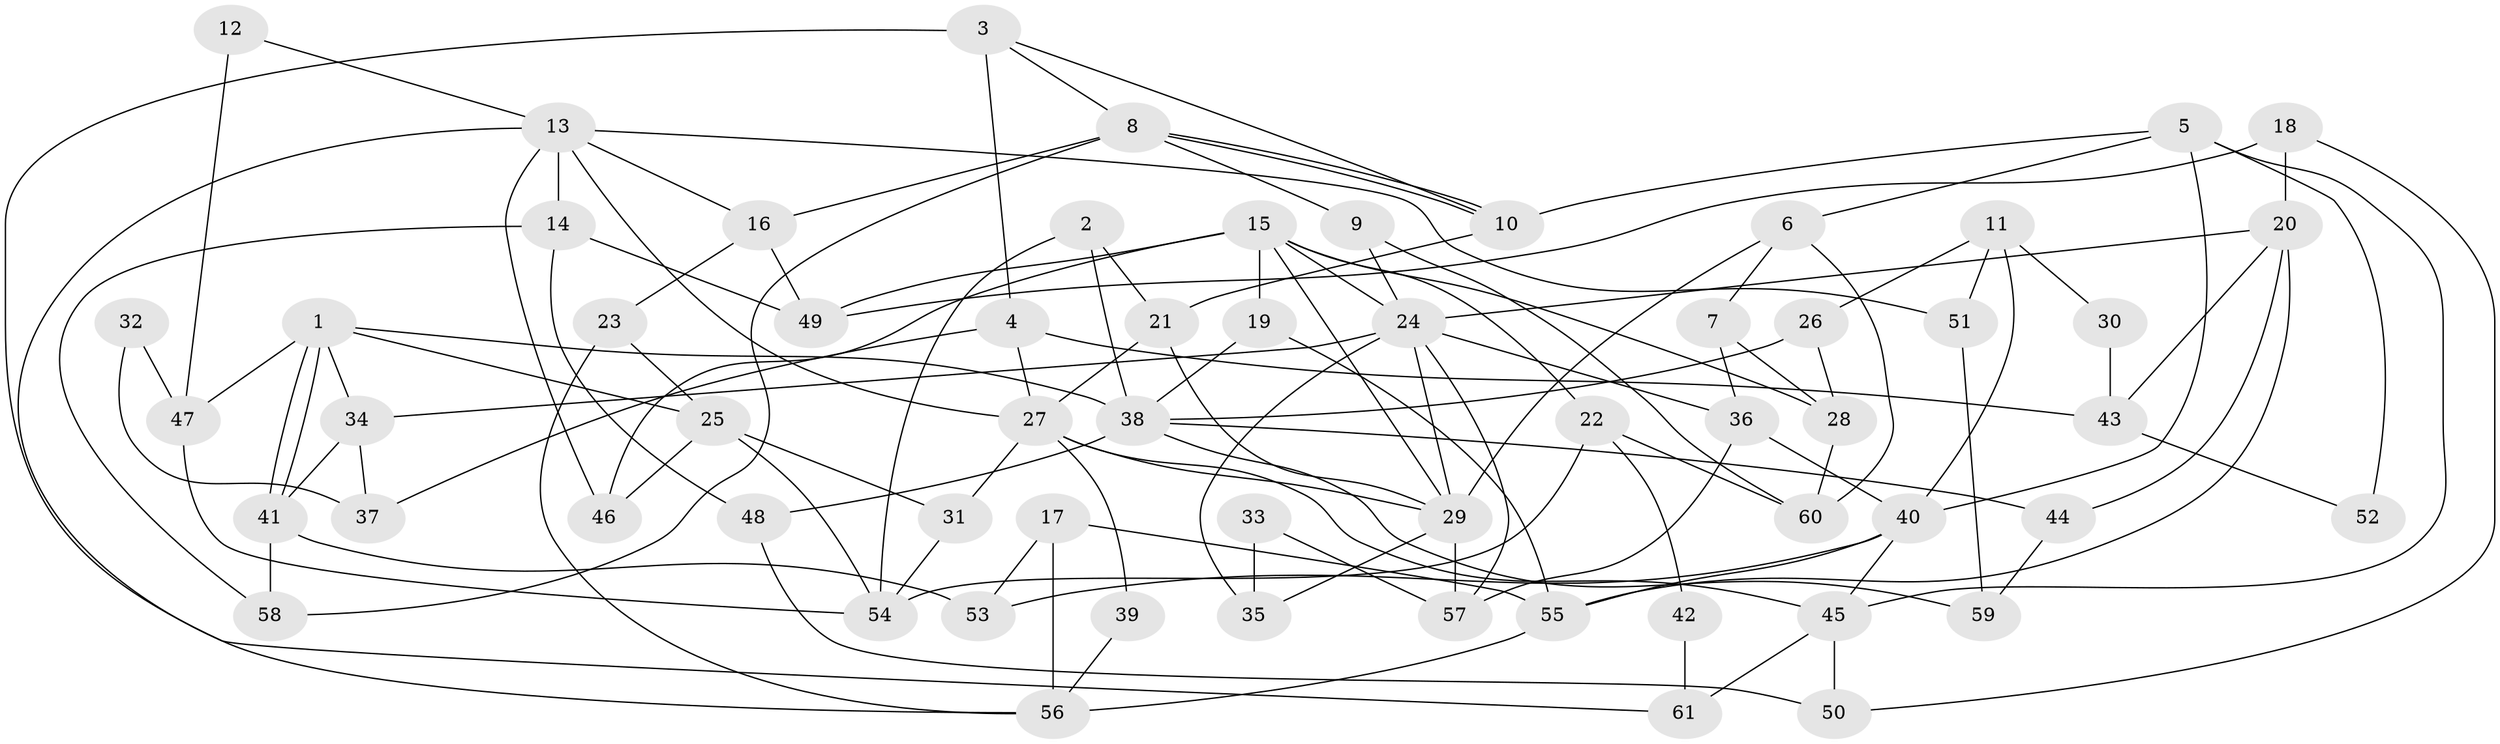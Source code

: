 // Generated by graph-tools (version 1.1) at 2025/26/03/09/25 03:26:14]
// undirected, 61 vertices, 122 edges
graph export_dot {
graph [start="1"]
  node [color=gray90,style=filled];
  1;
  2;
  3;
  4;
  5;
  6;
  7;
  8;
  9;
  10;
  11;
  12;
  13;
  14;
  15;
  16;
  17;
  18;
  19;
  20;
  21;
  22;
  23;
  24;
  25;
  26;
  27;
  28;
  29;
  30;
  31;
  32;
  33;
  34;
  35;
  36;
  37;
  38;
  39;
  40;
  41;
  42;
  43;
  44;
  45;
  46;
  47;
  48;
  49;
  50;
  51;
  52;
  53;
  54;
  55;
  56;
  57;
  58;
  59;
  60;
  61;
  1 -- 25;
  1 -- 41;
  1 -- 41;
  1 -- 34;
  1 -- 38;
  1 -- 47;
  2 -- 21;
  2 -- 38;
  2 -- 54;
  3 -- 10;
  3 -- 56;
  3 -- 4;
  3 -- 8;
  4 -- 27;
  4 -- 37;
  4 -- 43;
  5 -- 40;
  5 -- 45;
  5 -- 6;
  5 -- 10;
  5 -- 52;
  6 -- 29;
  6 -- 7;
  6 -- 60;
  7 -- 36;
  7 -- 28;
  8 -- 10;
  8 -- 10;
  8 -- 9;
  8 -- 16;
  8 -- 58;
  9 -- 60;
  9 -- 24;
  10 -- 21;
  11 -- 26;
  11 -- 40;
  11 -- 30;
  11 -- 51;
  12 -- 47;
  12 -- 13;
  13 -- 46;
  13 -- 16;
  13 -- 14;
  13 -- 27;
  13 -- 51;
  13 -- 61;
  14 -- 58;
  14 -- 48;
  14 -- 49;
  15 -- 24;
  15 -- 49;
  15 -- 19;
  15 -- 22;
  15 -- 28;
  15 -- 29;
  15 -- 46;
  16 -- 23;
  16 -- 49;
  17 -- 53;
  17 -- 55;
  17 -- 56;
  18 -- 49;
  18 -- 20;
  18 -- 50;
  19 -- 38;
  19 -- 55;
  20 -- 24;
  20 -- 44;
  20 -- 43;
  20 -- 55;
  21 -- 29;
  21 -- 27;
  22 -- 60;
  22 -- 42;
  22 -- 54;
  23 -- 25;
  23 -- 56;
  24 -- 29;
  24 -- 34;
  24 -- 35;
  24 -- 36;
  24 -- 57;
  25 -- 31;
  25 -- 54;
  25 -- 46;
  26 -- 38;
  26 -- 28;
  27 -- 29;
  27 -- 31;
  27 -- 39;
  27 -- 45;
  28 -- 60;
  29 -- 35;
  29 -- 57;
  30 -- 43;
  31 -- 54;
  32 -- 47;
  32 -- 37;
  33 -- 35;
  33 -- 57;
  34 -- 37;
  34 -- 41;
  36 -- 57;
  36 -- 40;
  38 -- 48;
  38 -- 44;
  38 -- 59;
  39 -- 56;
  40 -- 55;
  40 -- 45;
  40 -- 53;
  41 -- 53;
  41 -- 58;
  42 -- 61;
  43 -- 52;
  44 -- 59;
  45 -- 50;
  45 -- 61;
  47 -- 54;
  48 -- 50;
  51 -- 59;
  55 -- 56;
}
